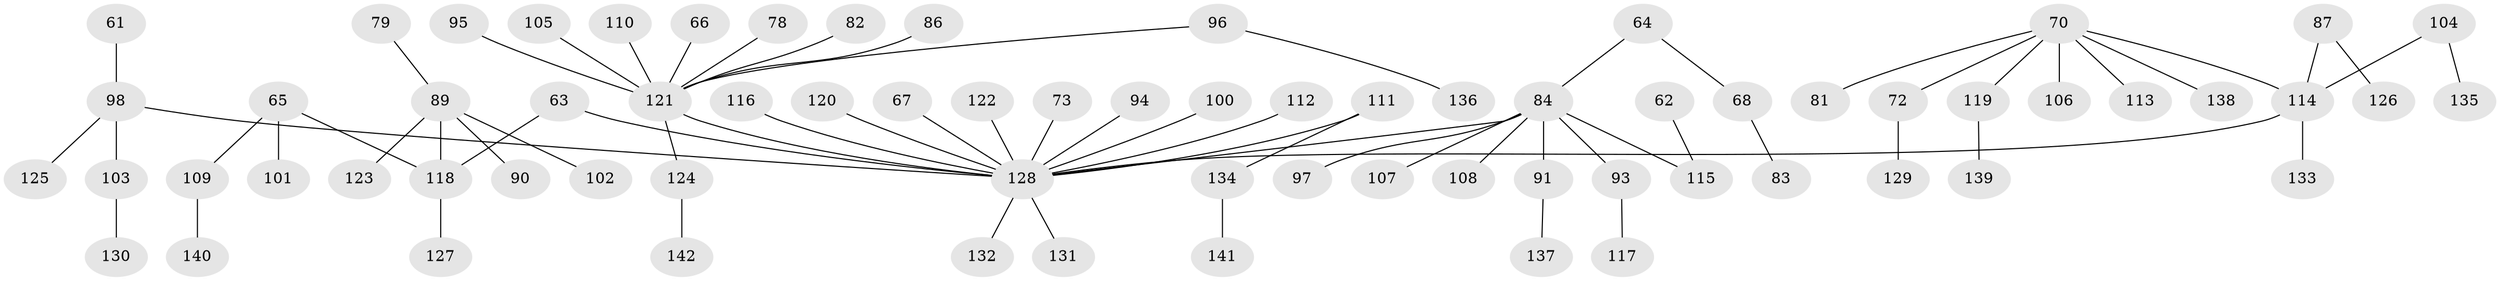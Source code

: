 // original degree distribution, {4: 0.056338028169014086, 7: 0.014084507042253521, 5: 0.04225352112676056, 2: 0.2746478873239437, 3: 0.1267605633802817, 1: 0.4788732394366197, 6: 0.007042253521126761}
// Generated by graph-tools (version 1.1) at 2025/53/03/09/25 04:53:46]
// undirected, 71 vertices, 70 edges
graph export_dot {
graph [start="1"]
  node [color=gray90,style=filled];
  61;
  62;
  63 [super="+7"];
  64;
  65 [super="+59"];
  66;
  67;
  68;
  70 [super="+60"];
  72;
  73;
  78;
  79;
  81;
  82;
  83;
  84 [super="+74+30+54"];
  86;
  87;
  89 [super="+75"];
  90;
  91;
  93 [super="+92"];
  94;
  95;
  96;
  97;
  98 [super="+1+16"];
  100;
  101;
  102;
  103;
  104;
  105;
  106;
  107;
  108;
  109;
  110;
  111;
  112;
  113;
  114 [super="+14+5+47"];
  115 [super="+38+37+43"];
  116;
  117;
  118 [super="+34+76+50+69"];
  119;
  120;
  121 [super="+39+53+56+57+58"];
  122;
  123;
  124;
  125;
  126;
  127;
  128 [super="+80+88+85+24+36+49+48+99+55"];
  129;
  130;
  131;
  132;
  133;
  134;
  135;
  136;
  137;
  138;
  139;
  140;
  141;
  142;
  61 -- 98;
  62 -- 115;
  63 -- 118;
  63 -- 128;
  64 -- 68;
  64 -- 84;
  65 -- 109;
  65 -- 101;
  65 -- 118;
  66 -- 121;
  67 -- 128;
  68 -- 83;
  70 -- 72;
  70 -- 138;
  70 -- 106;
  70 -- 81;
  70 -- 114;
  70 -- 113;
  70 -- 119;
  72 -- 129;
  73 -- 128;
  78 -- 121;
  79 -- 89;
  82 -- 121;
  84 -- 107;
  84 -- 97;
  84 -- 108;
  84 -- 115;
  84 -- 91;
  84 -- 93;
  84 -- 128;
  86 -- 121;
  87 -- 126;
  87 -- 114;
  89 -- 90;
  89 -- 102;
  89 -- 123;
  89 -- 118;
  91 -- 137;
  93 -- 117;
  94 -- 128;
  95 -- 121;
  96 -- 136;
  96 -- 121;
  98 -- 103;
  98 -- 125;
  98 -- 128;
  100 -- 128;
  103 -- 130;
  104 -- 135;
  104 -- 114;
  105 -- 121;
  109 -- 140;
  110 -- 121;
  111 -- 134;
  111 -- 128;
  112 -- 128;
  114 -- 133;
  114 -- 128;
  116 -- 128;
  118 -- 127;
  119 -- 139;
  120 -- 128;
  121 -- 124;
  121 -- 128;
  122 -- 128;
  124 -- 142;
  128 -- 131;
  128 -- 132;
  134 -- 141;
}
